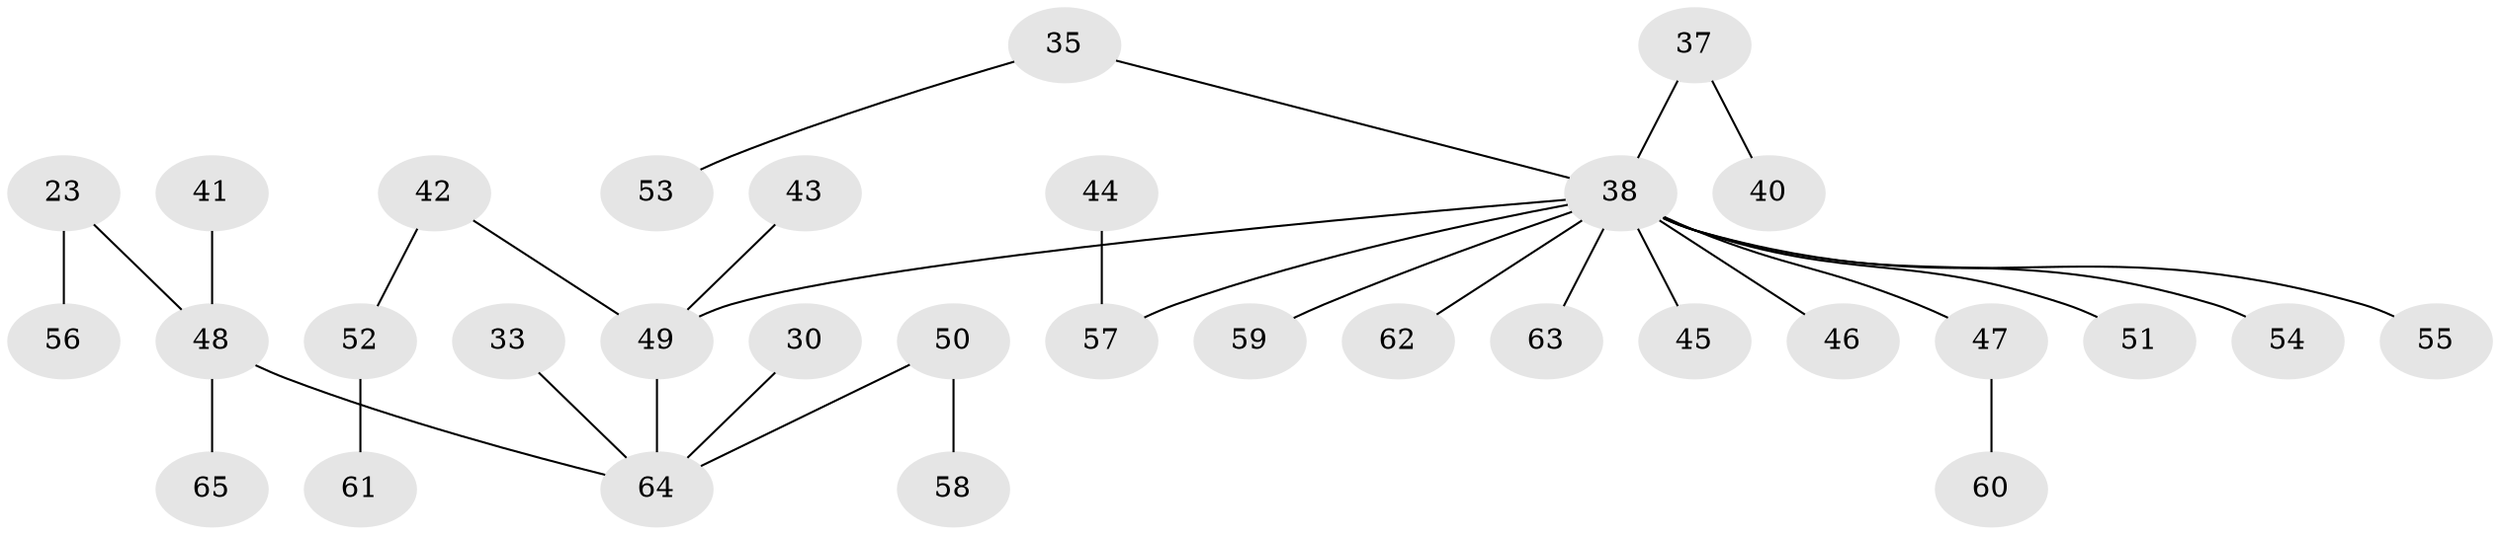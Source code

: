 // original degree distribution, {2: 0.23076923076923078, 5: 0.046153846153846156, 7: 0.015384615384615385, 3: 0.13846153846153847, 1: 0.5076923076923077, 4: 0.06153846153846154}
// Generated by graph-tools (version 1.1) at 2025/52/03/09/25 04:52:45]
// undirected, 32 vertices, 31 edges
graph export_dot {
graph [start="1"]
  node [color=gray90,style=filled];
  23;
  30;
  33;
  35;
  37;
  38 [super="+3+15+10+9+11+8+14+12+20+22+31+32+18+24+28+36"];
  40;
  41;
  42;
  43;
  44;
  45;
  46;
  47;
  48 [super="+26"];
  49 [super="+34"];
  50;
  51;
  52;
  53;
  54;
  55;
  56;
  57 [super="+39"];
  58;
  59;
  60;
  61;
  62;
  63;
  64 [super="+19+25"];
  65;
  23 -- 56;
  23 -- 48;
  30 -- 64;
  33 -- 64;
  35 -- 53;
  35 -- 38;
  37 -- 40;
  37 -- 38;
  38 -- 45;
  38 -- 46;
  38 -- 51;
  38 -- 62;
  38 -- 47;
  38 -- 63;
  38 -- 54;
  38 -- 55;
  38 -- 49;
  38 -- 57;
  38 -- 59;
  41 -- 48;
  42 -- 52;
  42 -- 49;
  43 -- 49;
  44 -- 57;
  47 -- 60;
  48 -- 65;
  48 -- 64;
  49 -- 64;
  50 -- 58;
  50 -- 64;
  52 -- 61;
}
